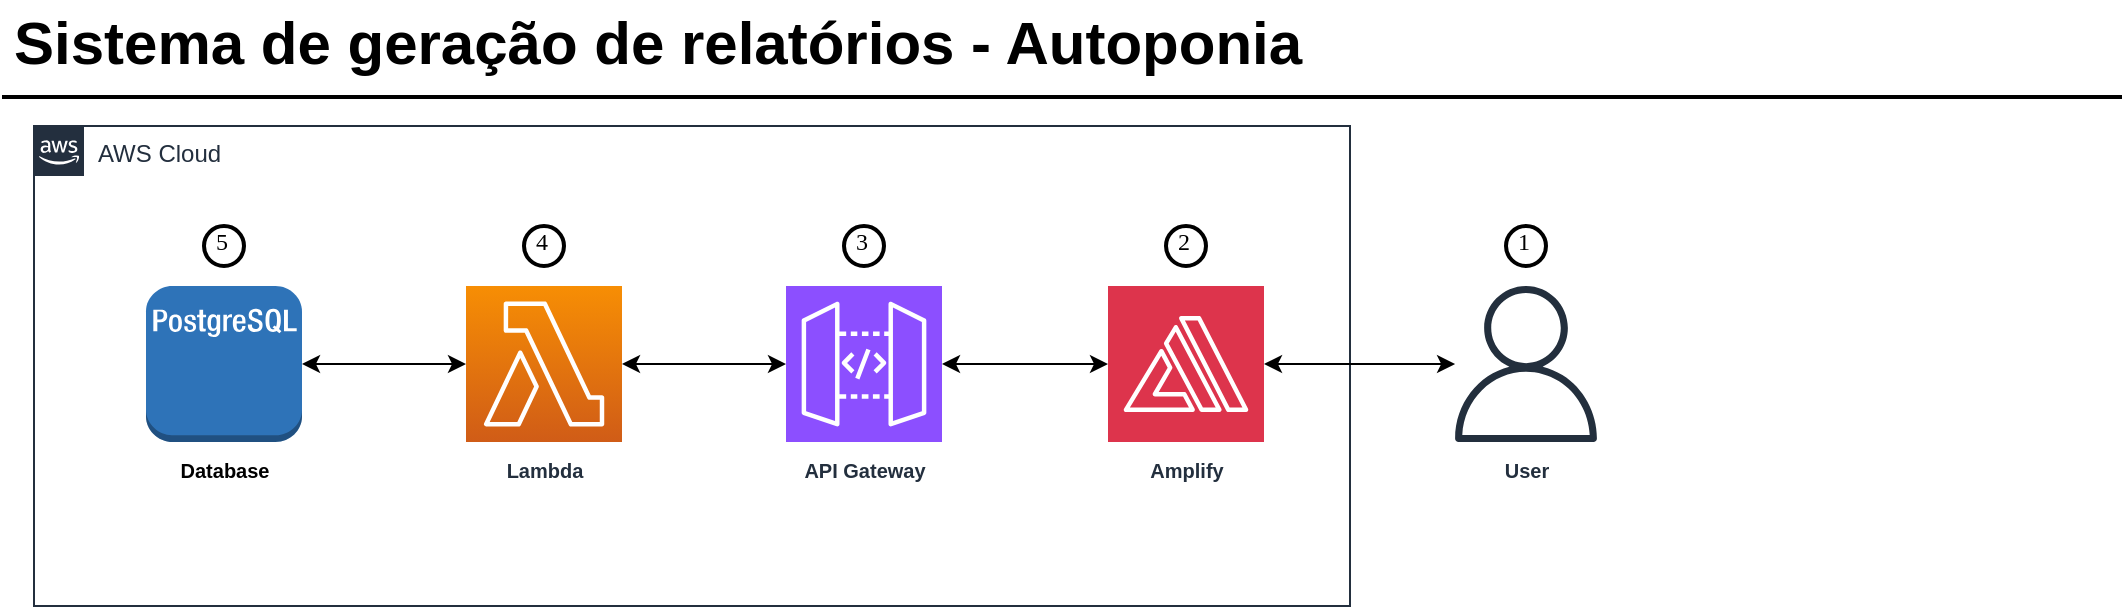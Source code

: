 <mxfile version="22.0.5" type="github">
  <diagram id="Ht1M8jgEwFfnCIfOTk4-" name="Page-1">
    <mxGraphModel dx="1195" dy="632" grid="1" gridSize="10" guides="1" tooltips="1" connect="1" arrows="1" fold="1" page="1" pageScale="1" pageWidth="827" pageHeight="5500" math="0" shadow="0">
      <root>
        <mxCell id="0" />
        <mxCell id="1" parent="0" />
        <mxCell id="-QjtrjUzRDEMRZ5MF8oH-47" value="Sistema de geração de relatórios - Autoponia" style="text;html=1;resizable=0;points=[];autosize=1;align=left;verticalAlign=top;spacingTop=-4;fontSize=30;fontStyle=1" parent="1" vertex="1">
          <mxGeometry x="12" y="97.5" width="670" height="40" as="geometry" />
        </mxCell>
        <mxCell id="SCVMTBWpLvtzJIhz15lM-1" value="" style="line;strokeWidth=2;html=1;fontSize=14;" parent="1" vertex="1">
          <mxGeometry x="8" y="140.5" width="1060" height="10" as="geometry" />
        </mxCell>
        <mxCell id="35tRZbl97ym-aQYOQG3f-13" value="&lt;b&gt;&lt;font style=&quot;font-size: 10px;&quot;&gt;User&lt;/font&gt;&lt;/b&gt;" style="sketch=0;outlineConnect=0;fontColor=#232F3E;gradientColor=none;fillColor=#232F3D;strokeColor=none;dashed=0;verticalLabelPosition=bottom;verticalAlign=top;align=center;html=1;fontSize=12;fontStyle=0;aspect=fixed;pointerEvents=1;shape=mxgraph.aws4.user;" parent="1" vertex="1">
          <mxGeometry x="731" y="240" width="78" height="78" as="geometry" />
        </mxCell>
        <mxCell id="35tRZbl97ym-aQYOQG3f-22" value="AWS Cloud" style="points=[[0,0],[0.25,0],[0.5,0],[0.75,0],[1,0],[1,0.25],[1,0.5],[1,0.75],[1,1],[0.75,1],[0.5,1],[0.25,1],[0,1],[0,0.75],[0,0.5],[0,0.25]];outlineConnect=0;gradientColor=none;html=1;whiteSpace=wrap;fontSize=12;fontStyle=0;container=1;pointerEvents=0;collapsible=0;recursiveResize=0;shape=mxgraph.aws4.group;grIcon=mxgraph.aws4.group_aws_cloud_alt;strokeColor=#232F3E;fillColor=none;verticalAlign=top;align=left;spacingLeft=30;fontColor=#232F3E;dashed=0;" parent="1" vertex="1">
          <mxGeometry x="24" y="160" width="658" height="240" as="geometry" />
        </mxCell>
        <mxCell id="35tRZbl97ym-aQYOQG3f-11" value="&lt;span style=&quot;font-size: 10px;&quot;&gt;&lt;b&gt;Database&lt;/b&gt;&lt;/span&gt;" style="outlineConnect=0;dashed=0;verticalLabelPosition=bottom;verticalAlign=top;align=center;html=1;shape=mxgraph.aws3.postgre_sql_instance;fillColor=#2E73B8;gradientColor=none;" parent="35tRZbl97ym-aQYOQG3f-22" vertex="1">
          <mxGeometry x="56" y="80" width="78" height="78" as="geometry" />
        </mxCell>
        <mxCell id="35tRZbl97ym-aQYOQG3f-33" style="edgeStyle=orthogonalEdgeStyle;rounded=0;orthogonalLoop=1;jettySize=auto;html=1;startArrow=classic;startFill=1;" parent="35tRZbl97ym-aQYOQG3f-22" source="m81VOFT7p1MX3ARJbKn8-2" target="35tRZbl97ym-aQYOQG3f-11" edge="1">
          <mxGeometry relative="1" as="geometry" />
        </mxCell>
        <mxCell id="m81VOFT7p1MX3ARJbKn8-2" value="&lt;b&gt;&lt;font style=&quot;font-size: 10px;&quot;&gt;Lambda&lt;/font&gt;&lt;/b&gt;" style="outlineConnect=0;fontColor=#232F3E;gradientColor=#F78E04;gradientDirection=north;fillColor=#D05C17;strokeColor=#ffffff;dashed=0;verticalLabelPosition=bottom;verticalAlign=top;align=center;html=1;fontSize=12;fontStyle=0;aspect=fixed;shape=mxgraph.aws4.resourceIcon;resIcon=mxgraph.aws4.lambda;labelBackgroundColor=#ffffff;" parent="35tRZbl97ym-aQYOQG3f-22" vertex="1">
          <mxGeometry x="216" y="80" width="78" height="78" as="geometry" />
        </mxCell>
        <mxCell id="35tRZbl97ym-aQYOQG3f-31" style="edgeStyle=orthogonalEdgeStyle;rounded=0;orthogonalLoop=1;jettySize=auto;html=1;startArrow=classic;startFill=1;" parent="35tRZbl97ym-aQYOQG3f-22" source="35tRZbl97ym-aQYOQG3f-9" target="35tRZbl97ym-aQYOQG3f-30" edge="1">
          <mxGeometry relative="1" as="geometry" />
        </mxCell>
        <mxCell id="35tRZbl97ym-aQYOQG3f-9" value="&lt;b&gt;&lt;font style=&quot;font-size: 10px;&quot;&gt;Amplify&lt;/font&gt;&lt;/b&gt;" style="sketch=0;points=[[0,0,0],[0.25,0,0],[0.5,0,0],[0.75,0,0],[1,0,0],[0,1,0],[0.25,1,0],[0.5,1,0],[0.75,1,0],[1,1,0],[0,0.25,0],[0,0.5,0],[0,0.75,0],[1,0.25,0],[1,0.5,0],[1,0.75,0]];outlineConnect=0;fontColor=#232F3E;fillColor=#DD344C;strokeColor=#ffffff;dashed=0;verticalLabelPosition=bottom;verticalAlign=top;align=center;html=1;fontSize=12;fontStyle=0;aspect=fixed;shape=mxgraph.aws4.resourceIcon;resIcon=mxgraph.aws4.amplify;" parent="35tRZbl97ym-aQYOQG3f-22" vertex="1">
          <mxGeometry x="537" y="80" width="78" height="78" as="geometry" />
        </mxCell>
        <mxCell id="35tRZbl97ym-aQYOQG3f-32" style="edgeStyle=orthogonalEdgeStyle;rounded=0;orthogonalLoop=1;jettySize=auto;html=1;startArrow=classic;startFill=1;" parent="35tRZbl97ym-aQYOQG3f-22" source="35tRZbl97ym-aQYOQG3f-30" target="m81VOFT7p1MX3ARJbKn8-2" edge="1">
          <mxGeometry relative="1" as="geometry" />
        </mxCell>
        <mxCell id="35tRZbl97ym-aQYOQG3f-30" value="&lt;b&gt;&lt;font style=&quot;font-size: 10px;&quot;&gt;API Gateway&lt;br&gt;&lt;/font&gt;&lt;/b&gt;" style="sketch=0;points=[[0,0,0],[0.25,0,0],[0.5,0,0],[0.75,0,0],[1,0,0],[0,1,0],[0.25,1,0],[0.5,1,0],[0.75,1,0],[1,1,0],[0,0.25,0],[0,0.5,0],[0,0.75,0],[1,0.25,0],[1,0.5,0],[1,0.75,0]];outlineConnect=0;fontColor=#232F3E;fillColor=#8C4FFF;strokeColor=#ffffff;dashed=0;verticalLabelPosition=bottom;verticalAlign=top;align=center;html=1;fontSize=12;fontStyle=0;aspect=fixed;shape=mxgraph.aws4.resourceIcon;resIcon=mxgraph.aws4.api_gateway;" parent="35tRZbl97ym-aQYOQG3f-22" vertex="1">
          <mxGeometry x="376" y="80" width="78" height="78" as="geometry" />
        </mxCell>
        <mxCell id="5-vQKfMzzRe0brM-Z3Iv-4" value="3" style="ellipse;whiteSpace=wrap;html=1;aspect=fixed;strokeWidth=2;fontFamily=Tahoma;spacingBottom=4;spacingRight=2;strokeColor=#000000;" vertex="1" parent="35tRZbl97ym-aQYOQG3f-22">
          <mxGeometry x="405" y="50" width="20" height="20" as="geometry" />
        </mxCell>
        <mxCell id="5-vQKfMzzRe0brM-Z3Iv-3" value="2" style="ellipse;whiteSpace=wrap;html=1;aspect=fixed;strokeWidth=2;fontFamily=Tahoma;spacingBottom=4;spacingRight=2;strokeColor=default;" vertex="1" parent="35tRZbl97ym-aQYOQG3f-22">
          <mxGeometry x="566" y="50" width="20" height="20" as="geometry" />
        </mxCell>
        <mxCell id="5-vQKfMzzRe0brM-Z3Iv-6" value="5" style="ellipse;whiteSpace=wrap;html=1;aspect=fixed;strokeWidth=2;fontFamily=Tahoma;spacingBottom=4;spacingRight=2;strokeColor=#000000;" vertex="1" parent="35tRZbl97ym-aQYOQG3f-22">
          <mxGeometry x="85" y="50" width="20" height="20" as="geometry" />
        </mxCell>
        <mxCell id="5-vQKfMzzRe0brM-Z3Iv-5" value="4" style="ellipse;whiteSpace=wrap;html=1;aspect=fixed;strokeWidth=2;fontFamily=Tahoma;spacingBottom=4;spacingRight=2;strokeColor=#000000;" vertex="1" parent="35tRZbl97ym-aQYOQG3f-22">
          <mxGeometry x="245" y="50" width="20" height="20" as="geometry" />
        </mxCell>
        <mxCell id="35tRZbl97ym-aQYOQG3f-23" style="edgeStyle=orthogonalEdgeStyle;rounded=0;orthogonalLoop=1;jettySize=auto;html=1;entryX=1;entryY=0.5;entryDx=0;entryDy=0;entryPerimeter=0;startArrow=classic;startFill=1;" parent="1" source="35tRZbl97ym-aQYOQG3f-13" target="35tRZbl97ym-aQYOQG3f-9" edge="1">
          <mxGeometry relative="1" as="geometry" />
        </mxCell>
        <mxCell id="5-vQKfMzzRe0brM-Z3Iv-2" value="1" style="ellipse;whiteSpace=wrap;html=1;aspect=fixed;strokeWidth=2;fontFamily=Tahoma;spacingBottom=4;spacingRight=2;strokeColor=#000000;" vertex="1" parent="1">
          <mxGeometry x="760" y="210" width="20" height="20" as="geometry" />
        </mxCell>
      </root>
    </mxGraphModel>
  </diagram>
</mxfile>
